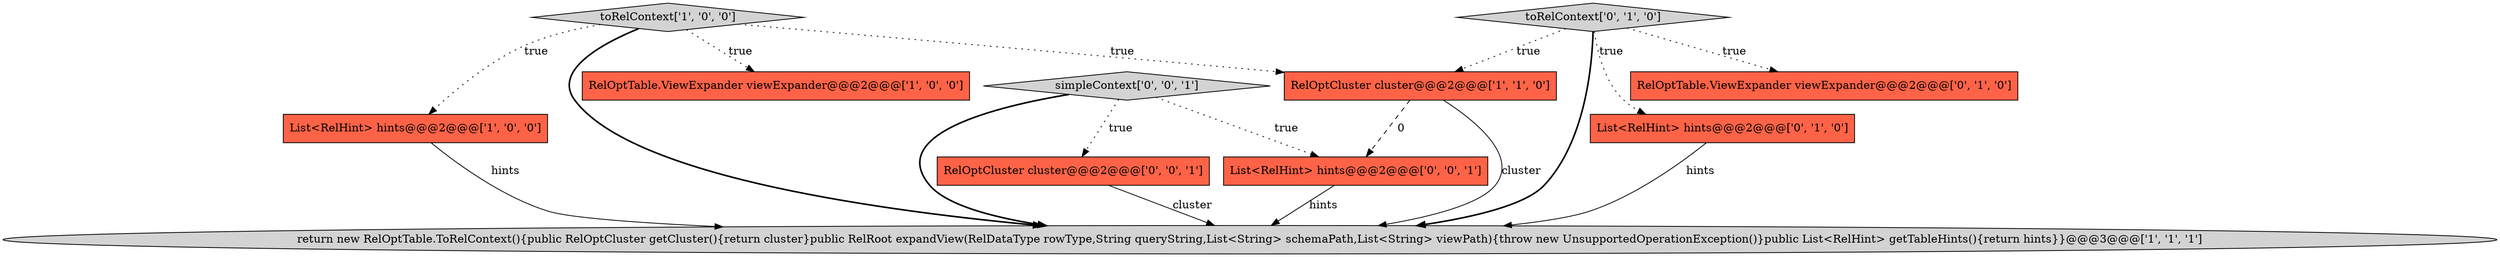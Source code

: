 digraph {
4 [style = filled, label = "RelOptCluster cluster@@@2@@@['1', '1', '0']", fillcolor = tomato, shape = box image = "AAA0AAABBB1BBB"];
10 [style = filled, label = "List<RelHint> hints@@@2@@@['0', '0', '1']", fillcolor = tomato, shape = box image = "AAA0AAABBB3BBB"];
3 [style = filled, label = "toRelContext['1', '0', '0']", fillcolor = lightgray, shape = diamond image = "AAA0AAABBB1BBB"];
5 [style = filled, label = "toRelContext['0', '1', '0']", fillcolor = lightgray, shape = diamond image = "AAA0AAABBB2BBB"];
6 [style = filled, label = "RelOptTable.ViewExpander viewExpander@@@2@@@['0', '1', '0']", fillcolor = tomato, shape = box image = "AAA0AAABBB2BBB"];
8 [style = filled, label = "simpleContext['0', '0', '1']", fillcolor = lightgray, shape = diamond image = "AAA0AAABBB3BBB"];
9 [style = filled, label = "RelOptCluster cluster@@@2@@@['0', '0', '1']", fillcolor = tomato, shape = box image = "AAA0AAABBB3BBB"];
0 [style = filled, label = "List<RelHint> hints@@@2@@@['1', '0', '0']", fillcolor = tomato, shape = box image = "AAA0AAABBB1BBB"];
1 [style = filled, label = "return new RelOptTable.ToRelContext(){public RelOptCluster getCluster(){return cluster}public RelRoot expandView(RelDataType rowType,String queryString,List<String> schemaPath,List<String> viewPath){throw new UnsupportedOperationException()}public List<RelHint> getTableHints(){return hints}}@@@3@@@['1', '1', '1']", fillcolor = lightgray, shape = ellipse image = "AAA0AAABBB1BBB"];
2 [style = filled, label = "RelOptTable.ViewExpander viewExpander@@@2@@@['1', '0', '0']", fillcolor = tomato, shape = box image = "AAA0AAABBB1BBB"];
7 [style = filled, label = "List<RelHint> hints@@@2@@@['0', '1', '0']", fillcolor = tomato, shape = box image = "AAA0AAABBB2BBB"];
5->6 [style = dotted, label="true"];
3->4 [style = dotted, label="true"];
5->1 [style = bold, label=""];
8->1 [style = bold, label=""];
8->9 [style = dotted, label="true"];
10->1 [style = solid, label="hints"];
8->10 [style = dotted, label="true"];
3->1 [style = bold, label=""];
4->10 [style = dashed, label="0"];
5->7 [style = dotted, label="true"];
3->0 [style = dotted, label="true"];
0->1 [style = solid, label="hints"];
9->1 [style = solid, label="cluster"];
5->4 [style = dotted, label="true"];
3->2 [style = dotted, label="true"];
7->1 [style = solid, label="hints"];
4->1 [style = solid, label="cluster"];
}
